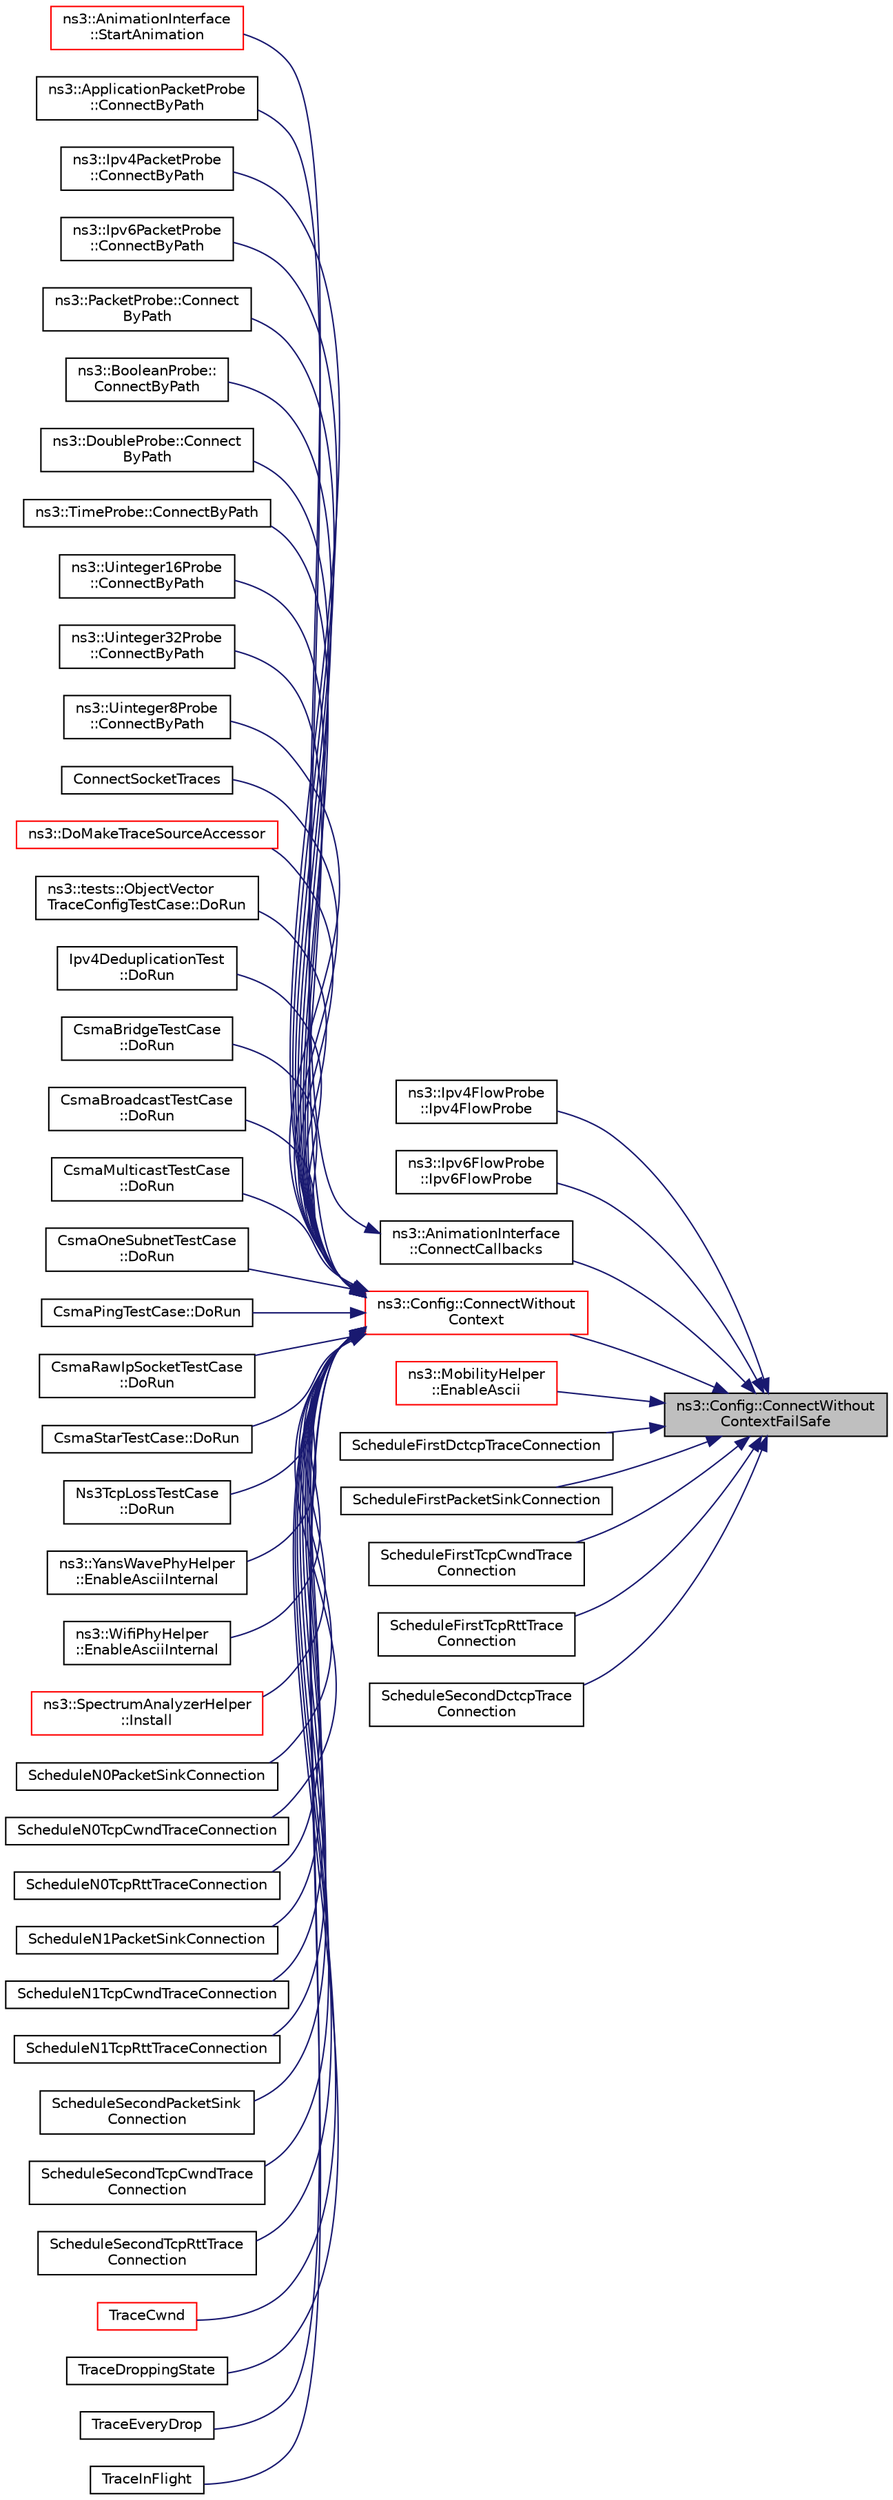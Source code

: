 digraph "ns3::Config::ConnectWithoutContextFailSafe"
{
 // LATEX_PDF_SIZE
  edge [fontname="Helvetica",fontsize="10",labelfontname="Helvetica",labelfontsize="10"];
  node [fontname="Helvetica",fontsize="10",shape=record];
  rankdir="RL";
  Node1 [label="ns3::Config::ConnectWithout\lContextFailSafe",height=0.2,width=0.4,color="black", fillcolor="grey75", style="filled", fontcolor="black",tooltip="This function will attempt to find all trace sources which match the input path and will then connect..."];
  Node1 -> Node2 [dir="back",color="midnightblue",fontsize="10",style="solid",fontname="Helvetica"];
  Node2 [label="ns3::Ipv4FlowProbe\l::Ipv4FlowProbe",height=0.2,width=0.4,color="black", fillcolor="white", style="filled",URL="$classns3_1_1_ipv4_flow_probe.html#ac22ef10899500d98945fc8140fab1cb4",tooltip="Constructor."];
  Node1 -> Node3 [dir="back",color="midnightblue",fontsize="10",style="solid",fontname="Helvetica"];
  Node3 [label="ns3::Ipv6FlowProbe\l::Ipv6FlowProbe",height=0.2,width=0.4,color="black", fillcolor="white", style="filled",URL="$classns3_1_1_ipv6_flow_probe.html#aa276e5ac5c1a0162bd987f235a8164a5",tooltip="Constructor."];
  Node1 -> Node4 [dir="back",color="midnightblue",fontsize="10",style="solid",fontname="Helvetica"];
  Node4 [label="ns3::AnimationInterface\l::ConnectCallbacks",height=0.2,width=0.4,color="black", fillcolor="white", style="filled",URL="$classns3_1_1_animation_interface.html#a3475aa338984f2024403caa04c146027",tooltip="Connect callbacks function."];
  Node4 -> Node5 [dir="back",color="midnightblue",fontsize="10",style="solid",fontname="Helvetica"];
  Node5 [label="ns3::AnimationInterface\l::StartAnimation",height=0.2,width=0.4,color="red", fillcolor="white", style="filled",URL="$classns3_1_1_animation_interface.html#aed28bace6b97494e11179766449bb442",tooltip="Start animation function."];
  Node1 -> Node7 [dir="back",color="midnightblue",fontsize="10",style="solid",fontname="Helvetica"];
  Node7 [label="ns3::Config::ConnectWithout\lContext",height=0.2,width=0.4,color="red", fillcolor="white", style="filled",URL="$group__config.html#gaa2f896aa7021f95fffabc80b2ec22e08",tooltip=" "];
  Node7 -> Node8 [dir="back",color="midnightblue",fontsize="10",style="solid",fontname="Helvetica"];
  Node8 [label="ns3::ApplicationPacketProbe\l::ConnectByPath",height=0.2,width=0.4,color="black", fillcolor="white", style="filled",URL="$classns3_1_1_application_packet_probe.html#a0752c9821f165dea42c7d79080d16825",tooltip="connect to a trace source provided by a config path"];
  Node7 -> Node9 [dir="back",color="midnightblue",fontsize="10",style="solid",fontname="Helvetica"];
  Node9 [label="ns3::Ipv4PacketProbe\l::ConnectByPath",height=0.2,width=0.4,color="black", fillcolor="white", style="filled",URL="$classns3_1_1_ipv4_packet_probe.html#a9369efa232346b76cdd3e8c51b3e8e9b",tooltip="connect to a trace source provided by a config path"];
  Node7 -> Node10 [dir="back",color="midnightblue",fontsize="10",style="solid",fontname="Helvetica"];
  Node10 [label="ns3::Ipv6PacketProbe\l::ConnectByPath",height=0.2,width=0.4,color="black", fillcolor="white", style="filled",URL="$classns3_1_1_ipv6_packet_probe.html#aef98bcfb1fb84491f91748400b414e63",tooltip="connect to a trace source provided by a config path"];
  Node7 -> Node11 [dir="back",color="midnightblue",fontsize="10",style="solid",fontname="Helvetica"];
  Node11 [label="ns3::PacketProbe::Connect\lByPath",height=0.2,width=0.4,color="black", fillcolor="white", style="filled",URL="$classns3_1_1_packet_probe.html#a9cec685e050a759da9fcbb1f20945b10",tooltip="connect to a trace source provided by a config path"];
  Node7 -> Node12 [dir="back",color="midnightblue",fontsize="10",style="solid",fontname="Helvetica"];
  Node12 [label="ns3::BooleanProbe::\lConnectByPath",height=0.2,width=0.4,color="black", fillcolor="white", style="filled",URL="$classns3_1_1_boolean_probe.html#af6e8114003bfeacefb0a45168d470d79",tooltip="connect to a trace source provided by a config path"];
  Node7 -> Node13 [dir="back",color="midnightblue",fontsize="10",style="solid",fontname="Helvetica"];
  Node13 [label="ns3::DoubleProbe::Connect\lByPath",height=0.2,width=0.4,color="black", fillcolor="white", style="filled",URL="$classns3_1_1_double_probe.html#a0f34962630dbb3af28c74c8b517824a7",tooltip="connect to a trace source provided by a config path"];
  Node7 -> Node14 [dir="back",color="midnightblue",fontsize="10",style="solid",fontname="Helvetica"];
  Node14 [label="ns3::TimeProbe::ConnectByPath",height=0.2,width=0.4,color="black", fillcolor="white", style="filled",URL="$classns3_1_1_time_probe.html#a537eb677001130b775c926e2432ad84e",tooltip="connect to a trace source provided by a config path"];
  Node7 -> Node15 [dir="back",color="midnightblue",fontsize="10",style="solid",fontname="Helvetica"];
  Node15 [label="ns3::Uinteger16Probe\l::ConnectByPath",height=0.2,width=0.4,color="black", fillcolor="white", style="filled",URL="$classns3_1_1_uinteger16_probe.html#aada9bd9beb9145df7e5b8d1e1e97d95b",tooltip="connect to a trace source provided by a config path"];
  Node7 -> Node16 [dir="back",color="midnightblue",fontsize="10",style="solid",fontname="Helvetica"];
  Node16 [label="ns3::Uinteger32Probe\l::ConnectByPath",height=0.2,width=0.4,color="black", fillcolor="white", style="filled",URL="$classns3_1_1_uinteger32_probe.html#a3b81bb7d6ab54bad196c9c90823aed08",tooltip="connect to a trace source provided by a config path"];
  Node7 -> Node17 [dir="back",color="midnightblue",fontsize="10",style="solid",fontname="Helvetica"];
  Node17 [label="ns3::Uinteger8Probe\l::ConnectByPath",height=0.2,width=0.4,color="black", fillcolor="white", style="filled",URL="$classns3_1_1_uinteger8_probe.html#a0628446588b4c495946af78962a5dd0c",tooltip="connect to a trace source provided by a config path"];
  Node7 -> Node18 [dir="back",color="midnightblue",fontsize="10",style="solid",fontname="Helvetica"];
  Node18 [label="ConnectSocketTraces",height=0.2,width=0.4,color="black", fillcolor="white", style="filled",URL="$tcp-pacing_8cc.html#a8560bde63cb6e277e8b7f4d4197e073c",tooltip=" "];
  Node7 -> Node19 [dir="back",color="midnightblue",fontsize="10",style="solid",fontname="Helvetica"];
  Node19 [label="ns3::DoMakeTraceSourceAccessor",height=0.2,width=0.4,color="red", fillcolor="white", style="filled",URL="$group__tracing.html#ga58e9c4db480094cef0bb8d87118146e5",tooltip="MakeTraceSourceAccessor() implementation."];
  Node7 -> Node161 [dir="back",color="midnightblue",fontsize="10",style="solid",fontname="Helvetica"];
  Node161 [label="ns3::tests::ObjectVector\lTraceConfigTestCase::DoRun",height=0.2,width=0.4,color="black", fillcolor="white", style="filled",URL="$classns3_1_1tests_1_1_object_vector_trace_config_test_case.html#a85bc0b64676a074916073f9859b20f75",tooltip="Implementation to actually run this TestCase."];
  Node7 -> Node162 [dir="back",color="midnightblue",fontsize="10",style="solid",fontname="Helvetica"];
  Node162 [label="Ipv4DeduplicationTest\l::DoRun",height=0.2,width=0.4,color="black", fillcolor="white", style="filled",URL="$class_ipv4_deduplication_test.html#a5e5727b7b8436191367a912d0e1a16e3",tooltip="Implementation to actually run this TestCase."];
  Node7 -> Node163 [dir="back",color="midnightblue",fontsize="10",style="solid",fontname="Helvetica"];
  Node163 [label="CsmaBridgeTestCase\l::DoRun",height=0.2,width=0.4,color="black", fillcolor="white", style="filled",URL="$class_csma_bridge_test_case.html#a418aed79734ecaf7b1d0be507ff3d580",tooltip="Implementation to actually run this TestCase."];
  Node7 -> Node164 [dir="back",color="midnightblue",fontsize="10",style="solid",fontname="Helvetica"];
  Node164 [label="CsmaBroadcastTestCase\l::DoRun",height=0.2,width=0.4,color="black", fillcolor="white", style="filled",URL="$class_csma_broadcast_test_case.html#a7627bd73126abea431bd84a676e43471",tooltip="Implementation to actually run this TestCase."];
  Node7 -> Node165 [dir="back",color="midnightblue",fontsize="10",style="solid",fontname="Helvetica"];
  Node165 [label="CsmaMulticastTestCase\l::DoRun",height=0.2,width=0.4,color="black", fillcolor="white", style="filled",URL="$class_csma_multicast_test_case.html#a1251df8e18b5cc31f4aa6f88bda7ffd5",tooltip="Implementation to actually run this TestCase."];
  Node7 -> Node166 [dir="back",color="midnightblue",fontsize="10",style="solid",fontname="Helvetica"];
  Node166 [label="CsmaOneSubnetTestCase\l::DoRun",height=0.2,width=0.4,color="black", fillcolor="white", style="filled",URL="$class_csma_one_subnet_test_case.html#a801e886faf2701f211892bb32df83cb1",tooltip="Implementation to actually run this TestCase."];
  Node7 -> Node167 [dir="back",color="midnightblue",fontsize="10",style="solid",fontname="Helvetica"];
  Node167 [label="CsmaPingTestCase::DoRun",height=0.2,width=0.4,color="black", fillcolor="white", style="filled",URL="$class_csma_ping_test_case.html#a975ad130eac1dcf501124552e1bc4e2c",tooltip="Implementation to actually run this TestCase."];
  Node7 -> Node168 [dir="back",color="midnightblue",fontsize="10",style="solid",fontname="Helvetica"];
  Node168 [label="CsmaRawIpSocketTestCase\l::DoRun",height=0.2,width=0.4,color="black", fillcolor="white", style="filled",URL="$class_csma_raw_ip_socket_test_case.html#abebb23d96a216d35072bc800316c23cb",tooltip="Implementation to actually run this TestCase."];
  Node7 -> Node169 [dir="back",color="midnightblue",fontsize="10",style="solid",fontname="Helvetica"];
  Node169 [label="CsmaStarTestCase::DoRun",height=0.2,width=0.4,color="black", fillcolor="white", style="filled",URL="$class_csma_star_test_case.html#ab2214447716ce03f34f02b9e9af477d5",tooltip="Implementation to actually run this TestCase."];
  Node7 -> Node170 [dir="back",color="midnightblue",fontsize="10",style="solid",fontname="Helvetica"];
  Node170 [label="Ns3TcpLossTestCase\l::DoRun",height=0.2,width=0.4,color="black", fillcolor="white", style="filled",URL="$class_ns3_tcp_loss_test_case.html#aa6494c8b5df42627efd9625374b2eeeb",tooltip="Implementation to actually run this TestCase."];
  Node7 -> Node171 [dir="back",color="midnightblue",fontsize="10",style="solid",fontname="Helvetica"];
  Node171 [label="ns3::YansWavePhyHelper\l::EnableAsciiInternal",height=0.2,width=0.4,color="black", fillcolor="white", style="filled",URL="$classns3_1_1_yans_wave_phy_helper.html#ad015eeeabbdf7522d52de94d22fcc207",tooltip="Enable ascii trace output on the indicated net device."];
  Node7 -> Node172 [dir="back",color="midnightblue",fontsize="10",style="solid",fontname="Helvetica"];
  Node172 [label="ns3::WifiPhyHelper\l::EnableAsciiInternal",height=0.2,width=0.4,color="black", fillcolor="white", style="filled",URL="$classns3_1_1_wifi_phy_helper.html#a930fe270c6c08af23d5333b87ed5997b",tooltip="Enable ASCII trace output on the indicated net device."];
  Node7 -> Node173 [dir="back",color="midnightblue",fontsize="10",style="solid",fontname="Helvetica"];
  Node173 [label="ns3::SpectrumAnalyzerHelper\l::Install",height=0.2,width=0.4,color="red", fillcolor="white", style="filled",URL="$classns3_1_1_spectrum_analyzer_helper.html#a32d0b627f609f9c61f7d7043f1d779af",tooltip=" "];
  Node7 -> Node175 [dir="back",color="midnightblue",fontsize="10",style="solid",fontname="Helvetica"];
  Node175 [label="ScheduleN0PacketSinkConnection",height=0.2,width=0.4,color="black", fillcolor="white", style="filled",URL="$fqcodel-l4s-example_8cc.html#a5dc01317750d2ecaf5597c0a52fe14e2",tooltip=" "];
  Node7 -> Node176 [dir="back",color="midnightblue",fontsize="10",style="solid",fontname="Helvetica"];
  Node176 [label="ScheduleN0TcpCwndTraceConnection",height=0.2,width=0.4,color="black", fillcolor="white", style="filled",URL="$fqcodel-l4s-example_8cc.html#a1077b2d3b9994a5814cf2e5967a2254d",tooltip=" "];
  Node7 -> Node177 [dir="back",color="midnightblue",fontsize="10",style="solid",fontname="Helvetica"];
  Node177 [label="ScheduleN0TcpRttTraceConnection",height=0.2,width=0.4,color="black", fillcolor="white", style="filled",URL="$fqcodel-l4s-example_8cc.html#aff91e3a49f4c14f167bd66e5e72f4e5f",tooltip=" "];
  Node7 -> Node178 [dir="back",color="midnightblue",fontsize="10",style="solid",fontname="Helvetica"];
  Node178 [label="ScheduleN1PacketSinkConnection",height=0.2,width=0.4,color="black", fillcolor="white", style="filled",URL="$fqcodel-l4s-example_8cc.html#a32694c106771c254ccd39f73a0b99cd9",tooltip=" "];
  Node7 -> Node179 [dir="back",color="midnightblue",fontsize="10",style="solid",fontname="Helvetica"];
  Node179 [label="ScheduleN1TcpCwndTraceConnection",height=0.2,width=0.4,color="black", fillcolor="white", style="filled",URL="$fqcodel-l4s-example_8cc.html#aa44ada63352e2e71e17a4a9163eefe01",tooltip=" "];
  Node7 -> Node180 [dir="back",color="midnightblue",fontsize="10",style="solid",fontname="Helvetica"];
  Node180 [label="ScheduleN1TcpRttTraceConnection",height=0.2,width=0.4,color="black", fillcolor="white", style="filled",URL="$fqcodel-l4s-example_8cc.html#a23a60a89f2c14f75bf19631429de6a93",tooltip=" "];
  Node7 -> Node181 [dir="back",color="midnightblue",fontsize="10",style="solid",fontname="Helvetica"];
  Node181 [label="ScheduleSecondPacketSink\lConnection",height=0.2,width=0.4,color="black", fillcolor="white", style="filled",URL="$tcp-validation_8cc.html#a87a95447ab557dc29af55ece16342a2d",tooltip=" "];
  Node7 -> Node182 [dir="back",color="midnightblue",fontsize="10",style="solid",fontname="Helvetica"];
  Node182 [label="ScheduleSecondTcpCwndTrace\lConnection",height=0.2,width=0.4,color="black", fillcolor="white", style="filled",URL="$tcp-validation_8cc.html#a9ac440c63de65b4073cd44f4e50021a4",tooltip=" "];
  Node7 -> Node183 [dir="back",color="midnightblue",fontsize="10",style="solid",fontname="Helvetica"];
  Node183 [label="ScheduleSecondTcpRttTrace\lConnection",height=0.2,width=0.4,color="black", fillcolor="white", style="filled",URL="$tcp-validation_8cc.html#a1ed2ba0215bea127af8ca0c8a7cbca13",tooltip=" "];
  Node7 -> Node184 [dir="back",color="midnightblue",fontsize="10",style="solid",fontname="Helvetica"];
  Node184 [label="TraceCwnd",height=0.2,width=0.4,color="red", fillcolor="white", style="filled",URL="$examples_2tcp_2tcp-linux-reno_8cc.html#a2e07a4fd7289bec0b03902e8217c9809",tooltip=" "];
  Node7 -> Node186 [dir="back",color="midnightblue",fontsize="10",style="solid",fontname="Helvetica"];
  Node186 [label="TraceDroppingState",height=0.2,width=0.4,color="black", fillcolor="white", style="filled",URL="$codel-vs-pfifo-asymmetric_8cc.html#a20d7d9452b7e5c42ebc464a728682614",tooltip=" "];
  Node7 -> Node187 [dir="back",color="midnightblue",fontsize="10",style="solid",fontname="Helvetica"];
  Node187 [label="TraceEveryDrop",height=0.2,width=0.4,color="black", fillcolor="white", style="filled",URL="$codel-vs-pfifo-asymmetric_8cc.html#acc8c5885e95cf5d91788a281acfe977f",tooltip=" "];
  Node7 -> Node188 [dir="back",color="midnightblue",fontsize="10",style="solid",fontname="Helvetica"];
  Node188 [label="TraceInFlight",height=0.2,width=0.4,color="black", fillcolor="white", style="filled",URL="$tcp-variants-comparison_8cc.html#a9a66530c95f5ff5d9f47fa87701f9090",tooltip=" "];
  Node1 -> Node196 [dir="back",color="midnightblue",fontsize="10",style="solid",fontname="Helvetica"];
  Node196 [label="ns3::MobilityHelper\l::EnableAscii",height=0.2,width=0.4,color="red", fillcolor="white", style="filled",URL="$classns3_1_1_mobility_helper.html#af5b410b07e9d77b782714c39e3506a9e",tooltip=" "];
  Node1 -> Node199 [dir="back",color="midnightblue",fontsize="10",style="solid",fontname="Helvetica"];
  Node199 [label="ScheduleFirstDctcpTraceConnection",height=0.2,width=0.4,color="black", fillcolor="white", style="filled",URL="$tcp-validation_8cc.html#a3a0bb679d6a10cfe802e32ff8db48d69",tooltip=" "];
  Node1 -> Node200 [dir="back",color="midnightblue",fontsize="10",style="solid",fontname="Helvetica"];
  Node200 [label="ScheduleFirstPacketSinkConnection",height=0.2,width=0.4,color="black", fillcolor="white", style="filled",URL="$tcp-validation_8cc.html#a162989b2a02ad52280b0de7f0efb631e",tooltip=" "];
  Node1 -> Node201 [dir="back",color="midnightblue",fontsize="10",style="solid",fontname="Helvetica"];
  Node201 [label="ScheduleFirstTcpCwndTrace\lConnection",height=0.2,width=0.4,color="black", fillcolor="white", style="filled",URL="$tcp-validation_8cc.html#af92ea1bb7d547689d150bfbf43568abd",tooltip=" "];
  Node1 -> Node202 [dir="back",color="midnightblue",fontsize="10",style="solid",fontname="Helvetica"];
  Node202 [label="ScheduleFirstTcpRttTrace\lConnection",height=0.2,width=0.4,color="black", fillcolor="white", style="filled",URL="$tcp-validation_8cc.html#aec8f7986558abc314b113acbed3c06b9",tooltip=" "];
  Node1 -> Node203 [dir="back",color="midnightblue",fontsize="10",style="solid",fontname="Helvetica"];
  Node203 [label="ScheduleSecondDctcpTrace\lConnection",height=0.2,width=0.4,color="black", fillcolor="white", style="filled",URL="$tcp-validation_8cc.html#a079cfc328df19acccee83d81340bac3b",tooltip=" "];
}

